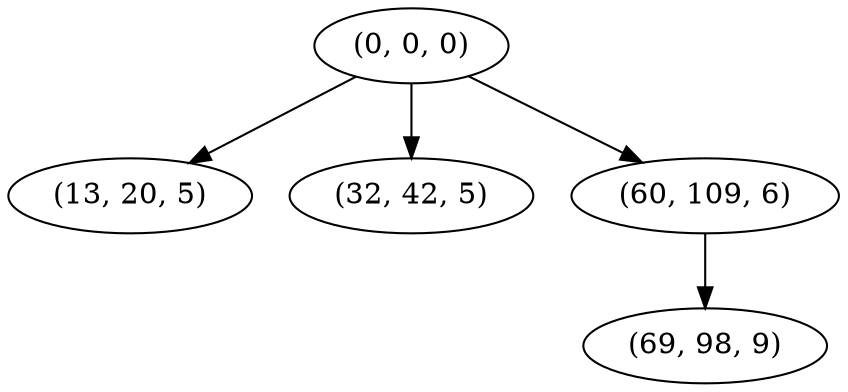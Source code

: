 digraph tree {
    "(0, 0, 0)";
    "(13, 20, 5)";
    "(32, 42, 5)";
    "(60, 109, 6)";
    "(69, 98, 9)";
    "(0, 0, 0)" -> "(13, 20, 5)";
    "(0, 0, 0)" -> "(32, 42, 5)";
    "(0, 0, 0)" -> "(60, 109, 6)";
    "(60, 109, 6)" -> "(69, 98, 9)";
}
